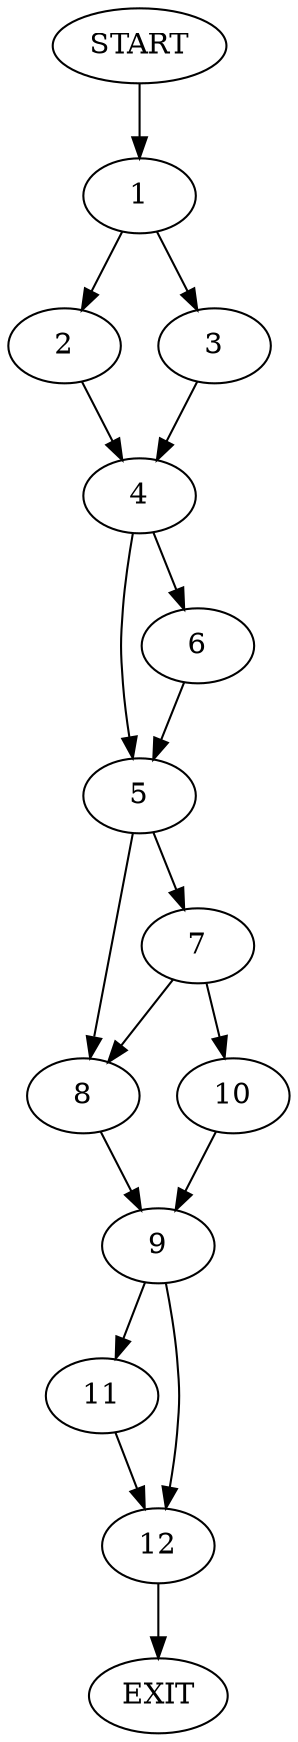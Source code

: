 digraph {
0 [label="START"]
13 [label="EXIT"]
0 -> 1
1 -> 2
1 -> 3
2 -> 4
3 -> 4
4 -> 5
4 -> 6
5 -> 7
5 -> 8
6 -> 5
8 -> 9
7 -> 10
7 -> 8
10 -> 9
9 -> 11
9 -> 12
12 -> 13
11 -> 12
}
